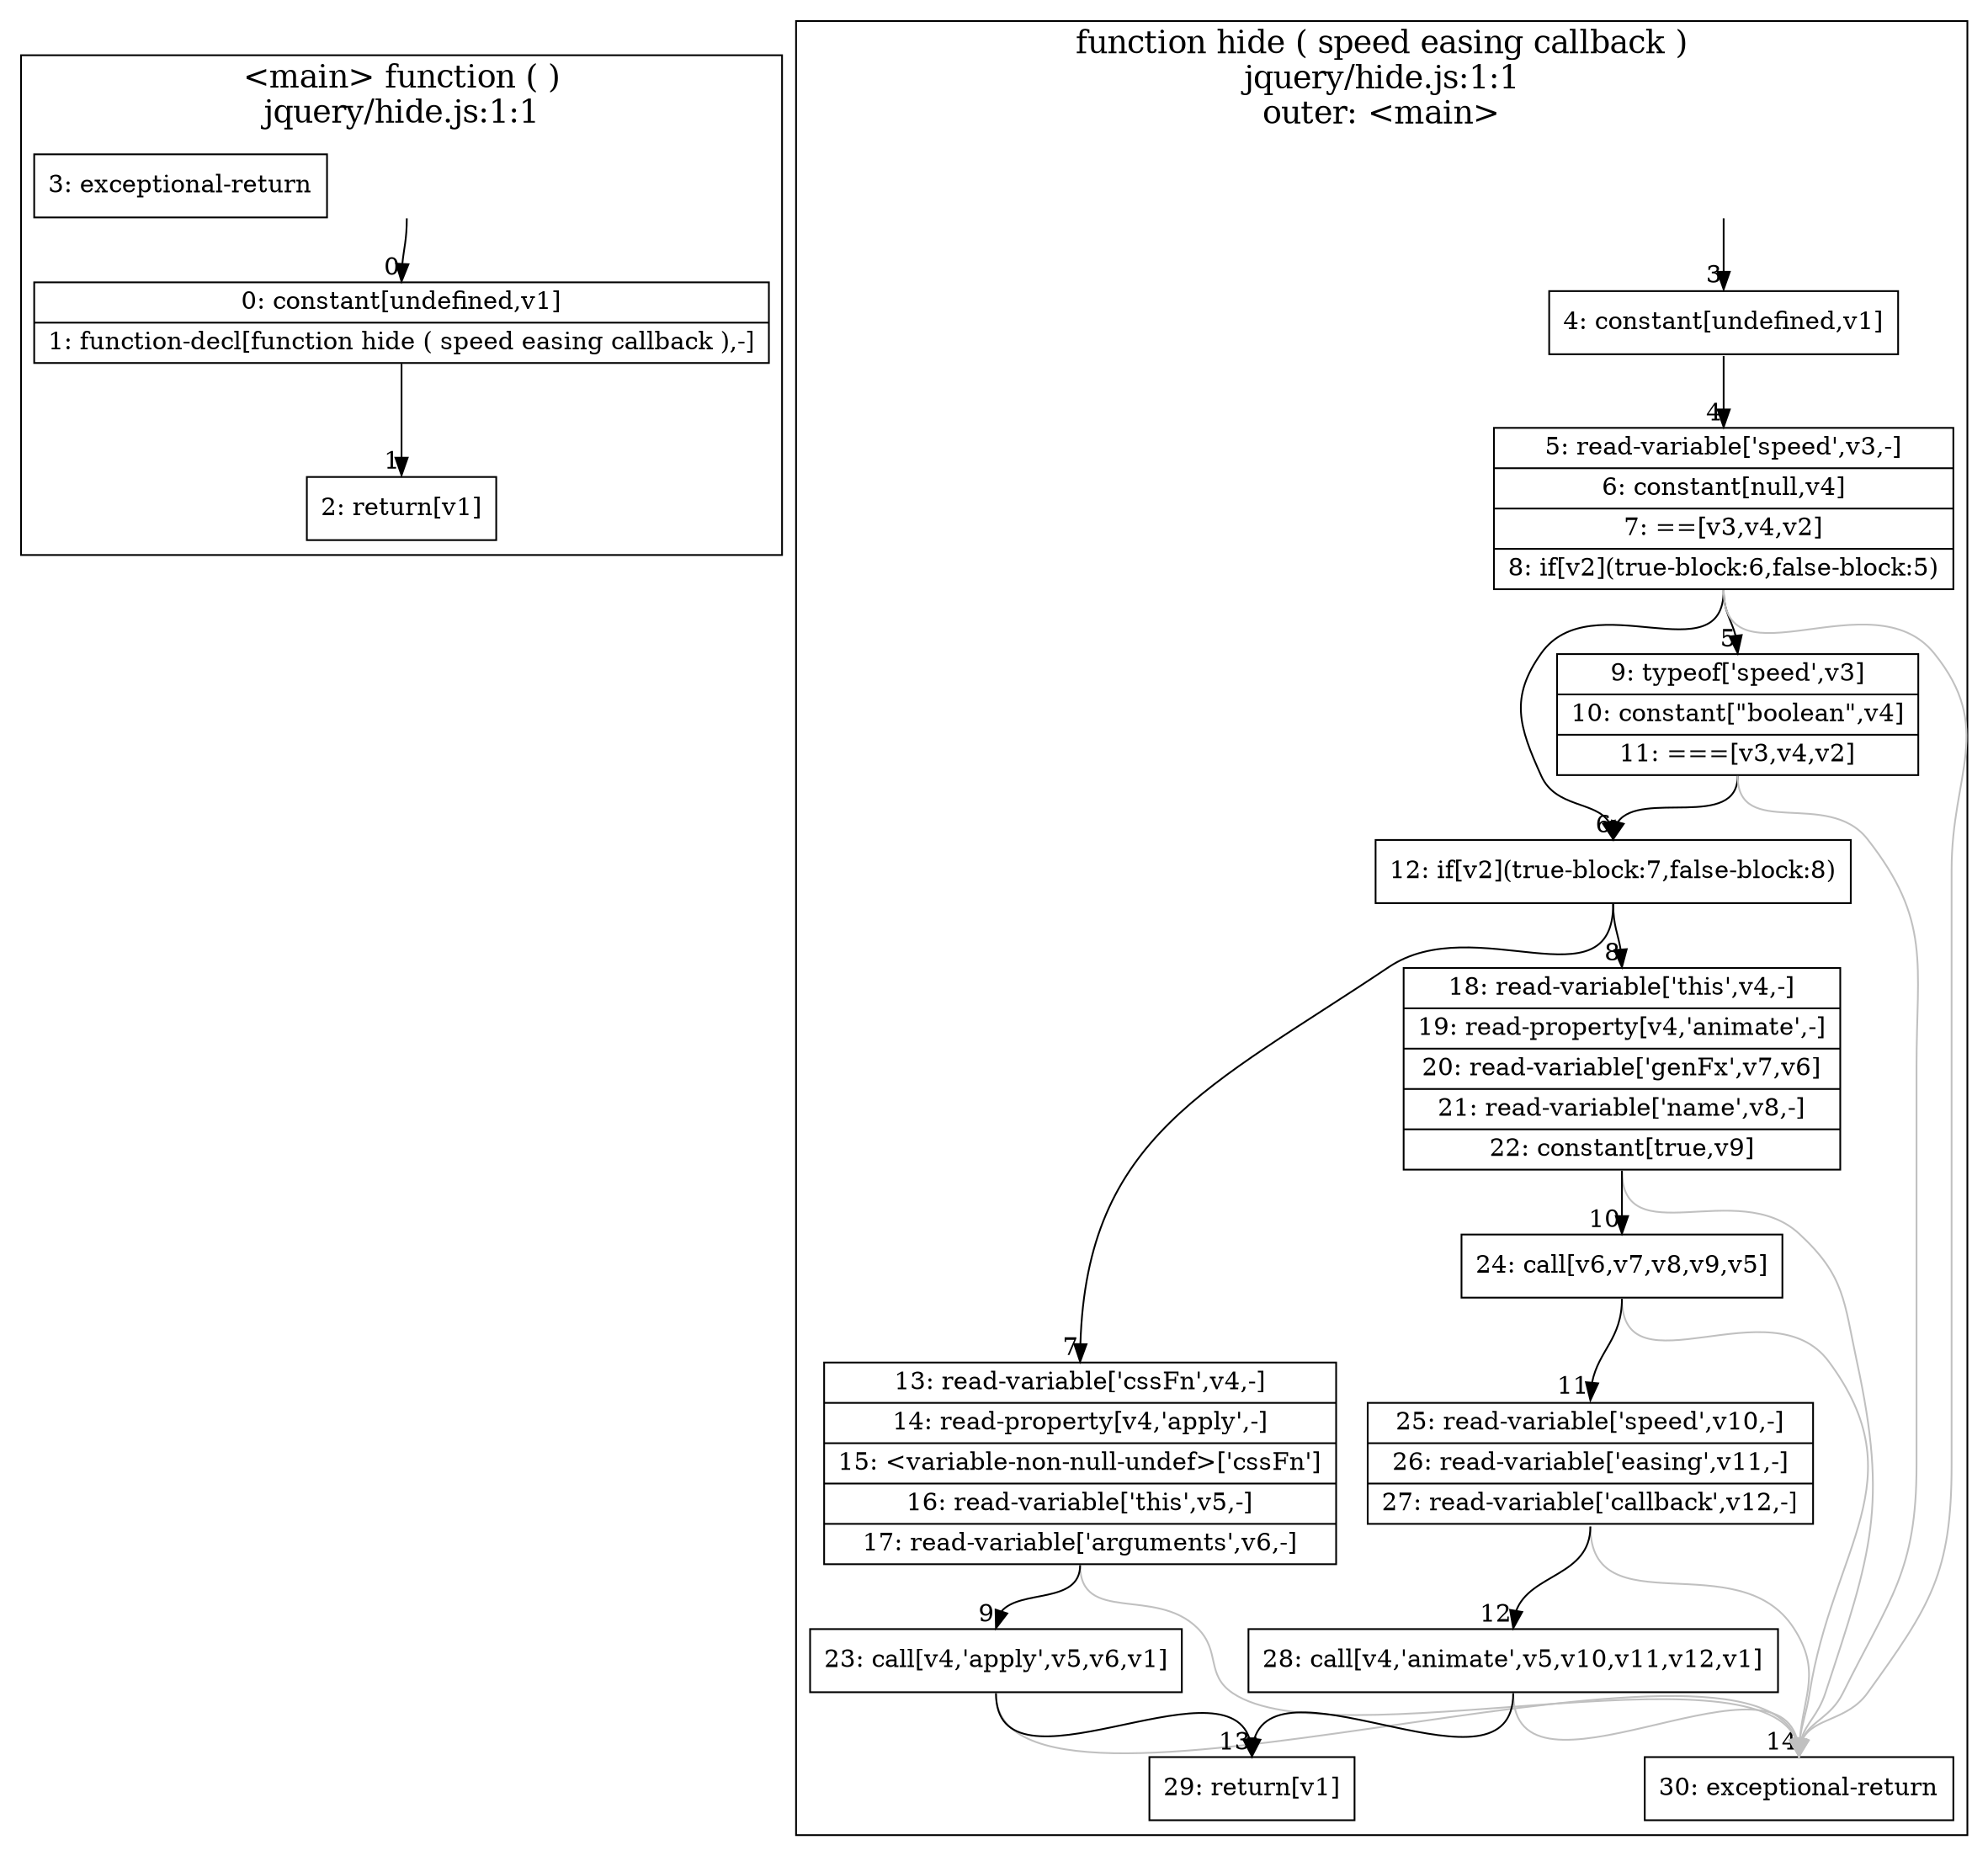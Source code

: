 digraph {
compound=true
subgraph cluster0 {
label="<main> function ( )\njquery/hide.js:1:1";
labelloc="t";
fontsize=18;
rankdir="TD"
BB_entry0[shape=none,label=""];
BB_entry0 -> BB0 [tailport=s, headport=n, headlabel="    0"]
BB0 [shape=record label="{0: constant[undefined,v1]|1: function-decl[function hide ( speed easing callback ),-]}" ] 
BB0 -> BB1 [tailport=s, headport=n, headlabel="      1"]
BB1 [shape=record label="{2: return[v1]}" ] 
BB2 [shape=record label="{3: exceptional-return}" ] 
}
subgraph cluster1 {
label="function hide ( speed easing callback )\njquery/hide.js:1:1\nouter: <main>";
labelloc="t";
fontsize=18;
rankdir="TD"
BB_entry1[shape=none,label=""];
BB_entry1 -> BB3 [tailport=s, headport=n, headlabel="    3"]
BB3 [shape=record label="{4: constant[undefined,v1]}" ] 
BB3 -> BB4 [tailport=s, headport=n, headlabel="      4"]
BB4 [shape=record label="{5: read-variable['speed',v3,-]|6: constant[null,v4]|7: ==[v3,v4,v2]|8: if[v2](true-block:6,false-block:5)}" ] 
BB4 -> BB6 [tailport=s, headport=n, headlabel="      6"]
BB4 -> BB5 [tailport=s, headport=n, headlabel="      5"]
BB4 -> BB14 [tailport=s, headport=n, color=gray, headlabel="      14"]
BB5 [shape=record label="{9: typeof['speed',v3]|10: constant[\"boolean\",v4]|11: ===[v3,v4,v2]}" ] 
BB5 -> BB6 [tailport=s, headport=n]
BB5 -> BB14 [tailport=s, headport=n, color=gray]
BB6 [shape=record label="{12: if[v2](true-block:7,false-block:8)}" ] 
BB6 -> BB7 [tailport=s, headport=n, headlabel="      7"]
BB6 -> BB8 [tailport=s, headport=n, headlabel="      8"]
BB7 [shape=record label="{13: read-variable['cssFn',v4,-]|14: read-property[v4,'apply',-]|15: \<variable-non-null-undef\>['cssFn']|16: read-variable['this',v5,-]|17: read-variable['arguments',v6,-]}" ] 
BB7 -> BB9 [tailport=s, headport=n, headlabel="      9"]
BB7 -> BB14 [tailport=s, headport=n, color=gray]
BB8 [shape=record label="{18: read-variable['this',v4,-]|19: read-property[v4,'animate',-]|20: read-variable['genFx',v7,v6]|21: read-variable['name',v8,-]|22: constant[true,v9]}" ] 
BB8 -> BB10 [tailport=s, headport=n, headlabel="      10"]
BB8 -> BB14 [tailport=s, headport=n, color=gray]
BB9 [shape=record label="{23: call[v4,'apply',v5,v6,v1]}" ] 
BB9 -> BB13 [tailport=s, headport=n, headlabel="      13"]
BB9 -> BB14 [tailport=s, headport=n, color=gray]
BB10 [shape=record label="{24: call[v6,v7,v8,v9,v5]}" ] 
BB10 -> BB11 [tailport=s, headport=n, headlabel="      11"]
BB10 -> BB14 [tailport=s, headport=n, color=gray]
BB11 [shape=record label="{25: read-variable['speed',v10,-]|26: read-variable['easing',v11,-]|27: read-variable['callback',v12,-]}" ] 
BB11 -> BB12 [tailport=s, headport=n, headlabel="      12"]
BB11 -> BB14 [tailport=s, headport=n, color=gray]
BB12 [shape=record label="{28: call[v4,'animate',v5,v10,v11,v12,v1]}" ] 
BB12 -> BB13 [tailport=s, headport=n]
BB12 -> BB14 [tailport=s, headport=n, color=gray]
BB13 [shape=record label="{29: return[v1]}" ] 
BB14 [shape=record label="{30: exceptional-return}" ] 
}
}
